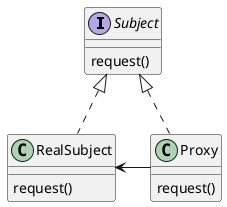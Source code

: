 @startuml
'https://plantuml.com/class-diagram

interface Subject {
    request()
}

class RealSubject {
    request()
}

class Proxy {
    request()
}

Subject <|.. RealSubject
Subject <|.. Proxy
RealSubject <- Proxy

@enduml